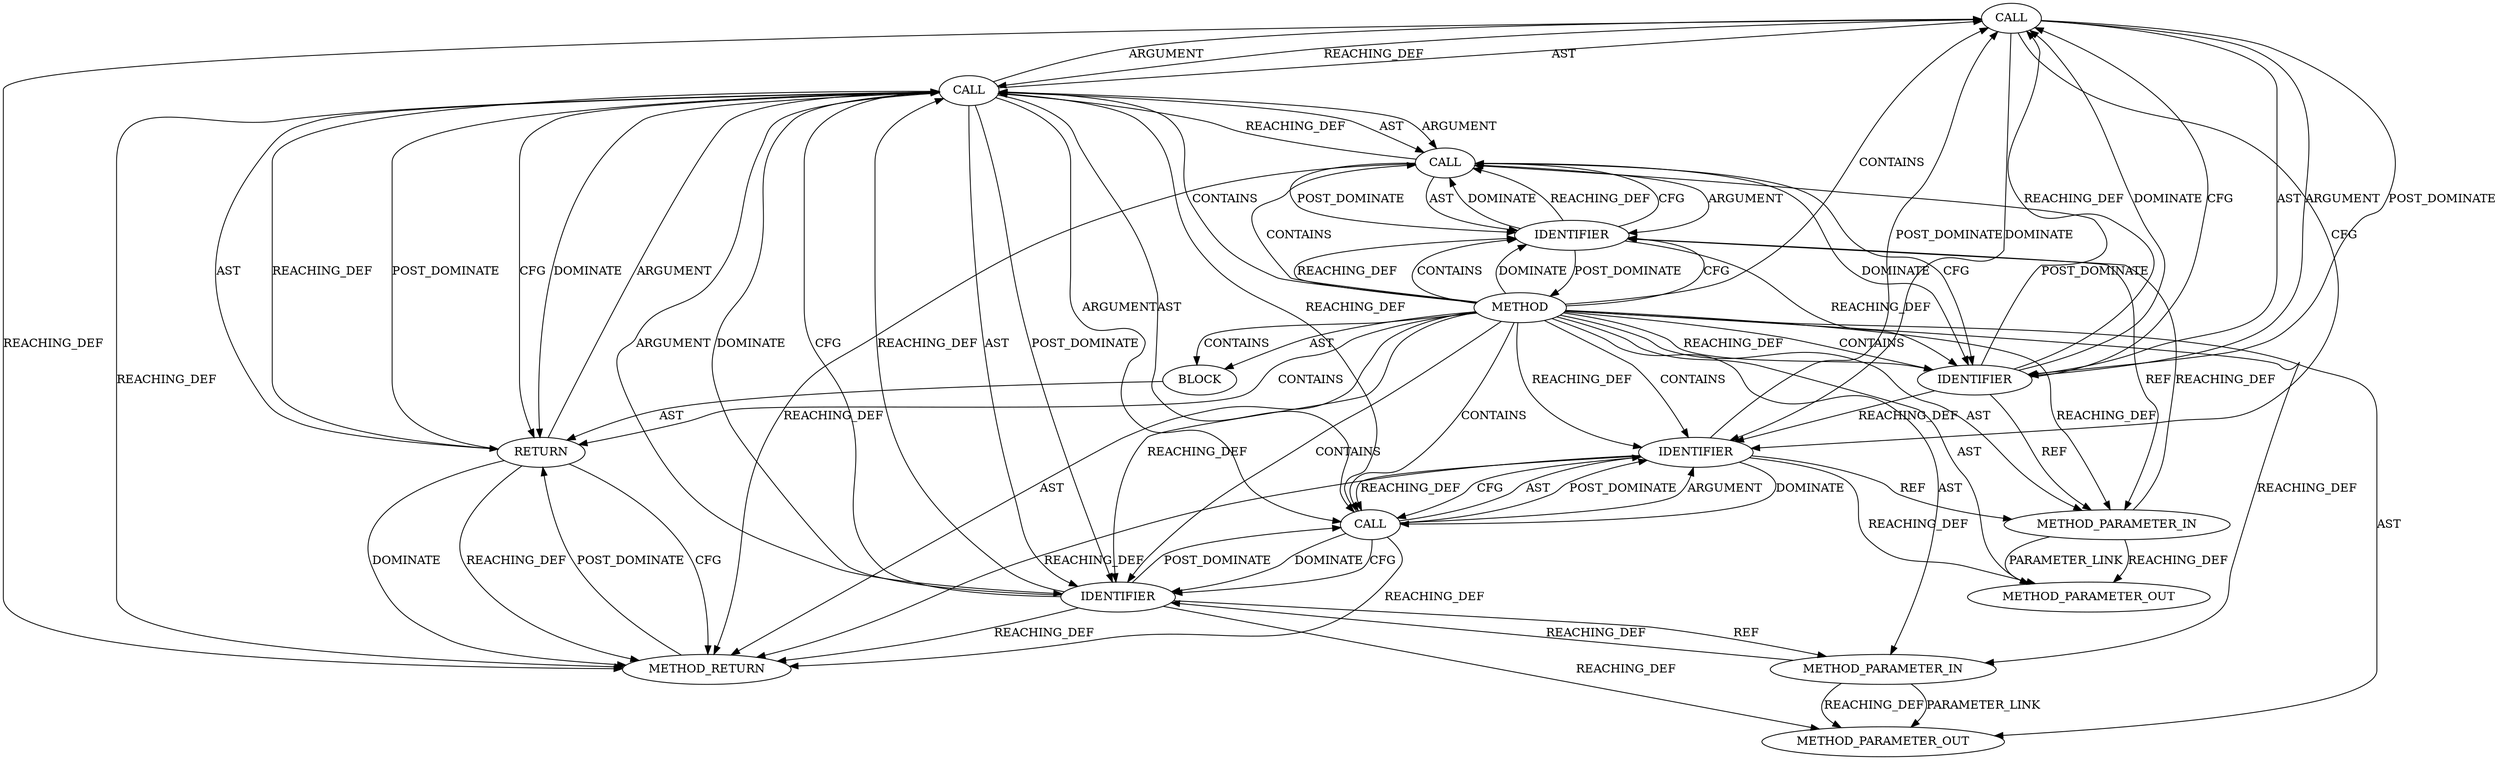 digraph {
  1295 [label=CALL ORDER=2 ARGUMENT_INDEX=2 CODE="middle_len(msg)" COLUMN_NUMBER=43 METHOD_FULL_NAME="middle_len" LINE_NUMBER=430 TYPE_FULL_NAME="<empty>" DISPATCH_TYPE="STATIC_DISPATCH" SIGNATURE="" NAME="middle_len"]
  1288 [label=METHOD_PARAMETER_IN ORDER=1 CODE="const struct ceph_msg *msg" IS_VARIADIC=false COLUMN_NUMBER=28 LINE_NUMBER=428 TYPE_FULL_NAME="ceph_msg*" EVALUATION_STRATEGY="BY_VALUE" INDEX=1 NAME="msg"]
  1289 [label=METHOD_PARAMETER_IN ORDER=2 CODE="bool secure" IS_VARIADIC=false COLUMN_NUMBER=56 LINE_NUMBER=428 TYPE_FULL_NAME="bool" EVALUATION_STRATEGY="BY_VALUE" INDEX=2 NAME="secure"]
  1293 [label=CALL ORDER=1 ARGUMENT_INDEX=1 CODE="front_len(msg)" COLUMN_NUMBER=27 METHOD_FULL_NAME="front_len" LINE_NUMBER=430 TYPE_FULL_NAME="<empty>" DISPATCH_TYPE="STATIC_DISPATCH" SIGNATURE="" NAME="front_len"]
  1292 [label=CALL ORDER=1 ARGUMENT_INDEX=-1 CODE="__tail_onwire_len(front_len(msg), middle_len(msg),
				 data_len(msg), secure)" COLUMN_NUMBER=9 METHOD_FULL_NAME="__tail_onwire_len" LINE_NUMBER=430 TYPE_FULL_NAME="<empty>" DISPATCH_TYPE="STATIC_DISPATCH" SIGNATURE="" NAME="__tail_onwire_len"]
  13108 [label=METHOD_PARAMETER_OUT ORDER=2 CODE="bool secure" IS_VARIADIC=false COLUMN_NUMBER=56 LINE_NUMBER=428 TYPE_FULL_NAME="bool" EVALUATION_STRATEGY="BY_VALUE" INDEX=2 NAME="secure"]
  1298 [label=IDENTIFIER ORDER=1 ARGUMENT_INDEX=1 CODE="msg" COLUMN_NUMBER=15 LINE_NUMBER=431 TYPE_FULL_NAME="ceph_msg*" NAME="msg"]
  1297 [label=CALL ORDER=3 ARGUMENT_INDEX=3 CODE="data_len(msg)" COLUMN_NUMBER=6 METHOD_FULL_NAME="data_len" LINE_NUMBER=431 TYPE_FULL_NAME="<empty>" DISPATCH_TYPE="STATIC_DISPATCH" SIGNATURE="" NAME="data_len"]
  13107 [label=METHOD_PARAMETER_OUT ORDER=1 CODE="const struct ceph_msg *msg" IS_VARIADIC=false COLUMN_NUMBER=28 LINE_NUMBER=428 TYPE_FULL_NAME="ceph_msg*" EVALUATION_STRATEGY="BY_VALUE" INDEX=1 NAME="msg"]
  1287 [label=METHOD COLUMN_NUMBER=1 LINE_NUMBER=428 COLUMN_NUMBER_END=1 IS_EXTERNAL=false SIGNATURE="int tail_onwire_len (ceph_msg*,bool)" NAME="tail_onwire_len" AST_PARENT_TYPE="TYPE_DECL" AST_PARENT_FULL_NAME="messenger_v2.c:<global>" ORDER=30 CODE="static int tail_onwire_len(const struct ceph_msg *msg, bool secure)
{
	return __tail_onwire_len(front_len(msg), middle_len(msg),
				 data_len(msg), secure);
}" FULL_NAME="tail_onwire_len" LINE_NUMBER_END=432 FILENAME="messenger_v2.c"]
  1300 [label=METHOD_RETURN ORDER=4 CODE="RET" COLUMN_NUMBER=1 LINE_NUMBER=428 TYPE_FULL_NAME="int" EVALUATION_STRATEGY="BY_VALUE"]
  1290 [label=BLOCK ORDER=3 ARGUMENT_INDEX=-1 CODE="{
	return __tail_onwire_len(front_len(msg), middle_len(msg),
				 data_len(msg), secure);
}" COLUMN_NUMBER=1 LINE_NUMBER=429 TYPE_FULL_NAME="void"]
  1299 [label=IDENTIFIER ORDER=4 ARGUMENT_INDEX=4 CODE="secure" COLUMN_NUMBER=21 LINE_NUMBER=431 TYPE_FULL_NAME="bool" NAME="secure"]
  1291 [label=RETURN ORDER=1 ARGUMENT_INDEX=-1 CODE="return __tail_onwire_len(front_len(msg), middle_len(msg),
				 data_len(msg), secure);" COLUMN_NUMBER=2 LINE_NUMBER=430]
  1296 [label=IDENTIFIER ORDER=1 ARGUMENT_INDEX=1 CODE="msg" COLUMN_NUMBER=54 LINE_NUMBER=430 TYPE_FULL_NAME="ceph_msg*" NAME="msg"]
  1294 [label=IDENTIFIER ORDER=1 ARGUMENT_INDEX=1 CODE="msg" COLUMN_NUMBER=37 LINE_NUMBER=430 TYPE_FULL_NAME="ceph_msg*" NAME="msg"]
  1296 -> 1288 [label=REF ]
  1292 -> 1297 [label=ARGUMENT ]
  1298 -> 1297 [label=DOMINATE ]
  1292 -> 1291 [label=CFG ]
  1299 -> 13108 [label=REACHING_DEF VARIABLE="secure"]
  1297 -> 1298 [label=AST ]
  1296 -> 1295 [label=REACHING_DEF VARIABLE="msg"]
  1288 -> 13107 [label=REACHING_DEF VARIABLE="msg"]
  1287 -> 13107 [label=AST ]
  1292 -> 1291 [label=DOMINATE ]
  1287 -> 1296 [label=REACHING_DEF VARIABLE=""]
  1292 -> 1295 [label=AST ]
  1287 -> 1295 [label=CONTAINS ]
  1292 -> 1295 [label=ARGUMENT ]
  1292 -> 1299 [label=AST ]
  1293 -> 1294 [label=ARGUMENT ]
  1290 -> 1291 [label=AST ]
  1291 -> 1292 [label=ARGUMENT ]
  1295 -> 1292 [label=REACHING_DEF VARIABLE="middle_len(msg)"]
  1287 -> 1290 [label=CONTAINS ]
  1287 -> 1288 [label=AST ]
  1297 -> 1299 [label=DOMINATE ]
  1298 -> 1288 [label=REF ]
  1296 -> 1295 [label=DOMINATE ]
  1292 -> 1291 [label=REACHING_DEF VARIABLE="__tail_onwire_len(front_len(msg), middle_len(msg),
				 data_len(msg), secure)"]
  1294 -> 1288 [label=REF ]
  1292 -> 1293 [label=AST ]
  1298 -> 1297 [label=REACHING_DEF VARIABLE="msg"]
  1287 -> 1299 [label=REACHING_DEF VARIABLE=""]
  1287 -> 1292 [label=CONTAINS ]
  1291 -> 1300 [label=CFG ]
  1299 -> 1292 [label=DOMINATE ]
  1287 -> 1293 [label=CONTAINS ]
  1287 -> 13108 [label=AST ]
  1287 -> 1294 [label=CFG ]
  1287 -> 1298 [label=REACHING_DEF VARIABLE=""]
  1297 -> 1292 [label=REACHING_DEF VARIABLE="data_len(msg)"]
  1299 -> 1292 [label=CFG ]
  1287 -> 1298 [label=CONTAINS ]
  1287 -> 1299 [label=CONTAINS ]
  1288 -> 13107 [label=PARAMETER_LINK ]
  1292 -> 1299 [label=POST_DOMINATE ]
  1294 -> 1287 [label=POST_DOMINATE ]
  1299 -> 1300 [label=REACHING_DEF VARIABLE="secure"]
  1291 -> 1300 [label=DOMINATE ]
  1300 -> 1291 [label=POST_DOMINATE ]
  1287 -> 1300 [label=AST ]
  1287 -> 1288 [label=REACHING_DEF VARIABLE=""]
  1298 -> 1295 [label=POST_DOMINATE ]
  1287 -> 1291 [label=CONTAINS ]
  1297 -> 1299 [label=CFG ]
  1293 -> 1296 [label=DOMINATE ]
  1289 -> 1299 [label=REACHING_DEF VARIABLE="secure"]
  1292 -> 1300 [label=REACHING_DEF VARIABLE="__tail_onwire_len(front_len(msg), middle_len(msg),
				 data_len(msg), secure)"]
  1294 -> 1293 [label=DOMINATE ]
  1289 -> 13108 [label=REACHING_DEF VARIABLE="secure"]
  1295 -> 1298 [label=DOMINATE ]
  1287 -> 1294 [label=REACHING_DEF VARIABLE=""]
  1292 -> 1293 [label=ARGUMENT ]
  1291 -> 1292 [label=AST ]
  1293 -> 1294 [label=POST_DOMINATE ]
  1298 -> 1300 [label=REACHING_DEF VARIABLE="msg"]
  1296 -> 1293 [label=POST_DOMINATE ]
  1291 -> 1292 [label=POST_DOMINATE ]
  1293 -> 1300 [label=REACHING_DEF VARIABLE="front_len(msg)"]
  1288 -> 1294 [label=REACHING_DEF VARIABLE="msg"]
  1294 -> 1296 [label=REACHING_DEF VARIABLE="msg"]
  1287 -> 1296 [label=CONTAINS ]
  1287 -> 1294 [label=CONTAINS ]
  1293 -> 1292 [label=REACHING_DEF VARIABLE="front_len(msg)"]
  1293 -> 1294 [label=AST ]
  1287 -> 1289 [label=REACHING_DEF VARIABLE=""]
  1287 -> 1289 [label=AST ]
  1296 -> 1295 [label=CFG ]
  1295 -> 1298 [label=CFG ]
  1291 -> 1300 [label=REACHING_DEF VARIABLE="<RET>"]
  1292 -> 1297 [label=AST ]
  1287 -> 1290 [label=AST ]
  1293 -> 1296 [label=CFG ]
  1287 -> 1294 [label=DOMINATE ]
  1296 -> 1298 [label=REACHING_DEF VARIABLE="msg"]
  1299 -> 1292 [label=REACHING_DEF VARIABLE="secure"]
  1298 -> 1297 [label=CFG ]
  1297 -> 1300 [label=REACHING_DEF VARIABLE="data_len(msg)"]
  1287 -> 1297 [label=CONTAINS ]
  1299 -> 1297 [label=POST_DOMINATE ]
  1295 -> 1296 [label=AST ]
  1295 -> 1300 [label=REACHING_DEF VARIABLE="middle_len(msg)"]
  1289 -> 13108 [label=PARAMETER_LINK ]
  1294 -> 1293 [label=REACHING_DEF VARIABLE="msg"]
  1295 -> 1296 [label=ARGUMENT ]
  1297 -> 1298 [label=POST_DOMINATE ]
  1297 -> 1298 [label=ARGUMENT ]
  1295 -> 1296 [label=POST_DOMINATE ]
  1292 -> 1299 [label=ARGUMENT ]
  1294 -> 1293 [label=CFG ]
  1299 -> 1289 [label=REF ]
  1298 -> 13107 [label=REACHING_DEF VARIABLE="msg"]
}
